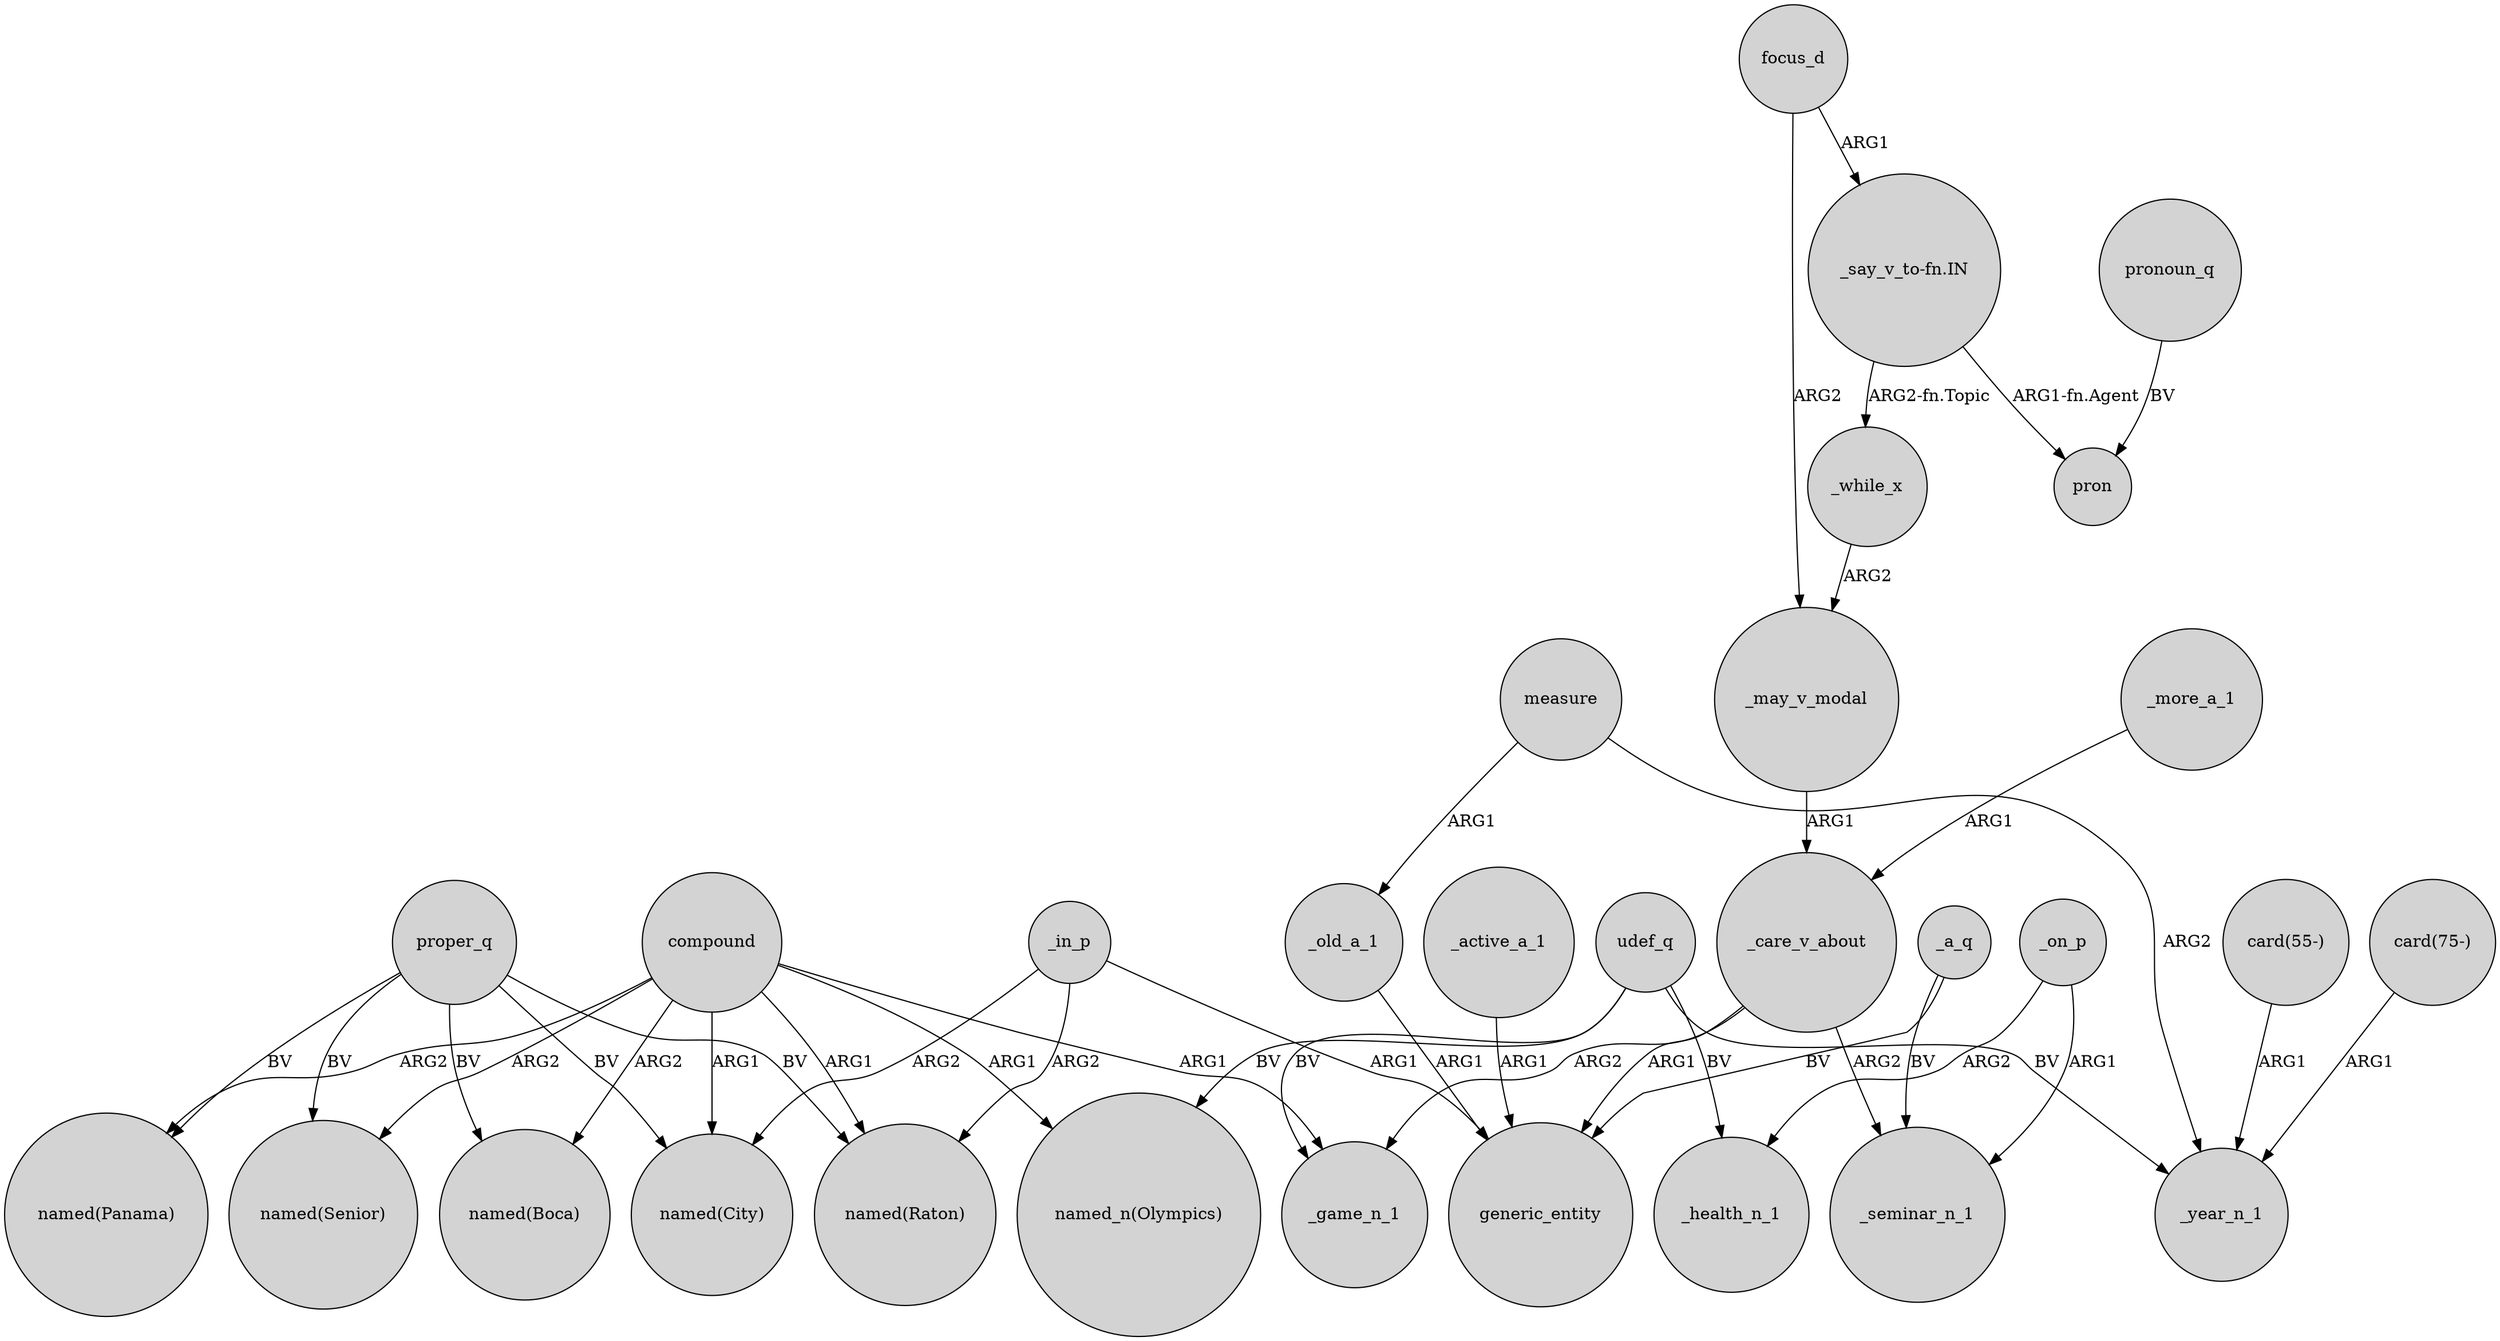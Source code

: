digraph {
	node [shape=circle style=filled]
	proper_q -> "named(Boca)" [label=BV]
	udef_q -> _game_n_1 [label=BV]
	compound -> _game_n_1 [label=ARG1]
	_in_p -> "named(City)" [label=ARG2]
	measure -> _year_n_1 [label=ARG2]
	_active_a_1 -> generic_entity [label=ARG1]
	_on_p -> _health_n_1 [label=ARG2]
	focus_d -> _may_v_modal [label=ARG2]
	_on_p -> _seminar_n_1 [label=ARG1]
	_in_p -> "named(Raton)" [label=ARG2]
	_a_q -> generic_entity [label=BV]
	proper_q -> "named(Raton)" [label=BV]
	_care_v_about -> _seminar_n_1 [label=ARG2]
	udef_q -> "named_n(Olympics)" [label=BV]
	measure -> _old_a_1 [label=ARG1]
	"card(75-)" -> _year_n_1 [label=ARG1]
	_care_v_about -> _game_n_1 [label=ARG2]
	proper_q -> "named(Panama)" [label=BV]
	pronoun_q -> pron [label=BV]
	compound -> "named(Panama)" [label=ARG2]
	_may_v_modal -> _care_v_about [label=ARG1]
	_more_a_1 -> _care_v_about [label=ARG1]
	compound -> "named_n(Olympics)" [label=ARG1]
	"_say_v_to-fn.IN" -> _while_x [label="ARG2-fn.Topic"]
	proper_q -> "named(City)" [label=BV]
	udef_q -> _health_n_1 [label=BV]
	compound -> "named(City)" [label=ARG1]
	proper_q -> "named(Senior)" [label=BV]
	"_say_v_to-fn.IN" -> pron [label="ARG1-fn.Agent"]
	_old_a_1 -> generic_entity [label=ARG1]
	udef_q -> _year_n_1 [label=BV]
	_a_q -> _seminar_n_1 [label=BV]
	"card(55-)" -> _year_n_1 [label=ARG1]
	_in_p -> generic_entity [label=ARG1]
	compound -> "named(Raton)" [label=ARG1]
	_care_v_about -> generic_entity [label=ARG1]
	_while_x -> _may_v_modal [label=ARG2]
	compound -> "named(Senior)" [label=ARG2]
	compound -> "named(Boca)" [label=ARG2]
	focus_d -> "_say_v_to-fn.IN" [label=ARG1]
}
